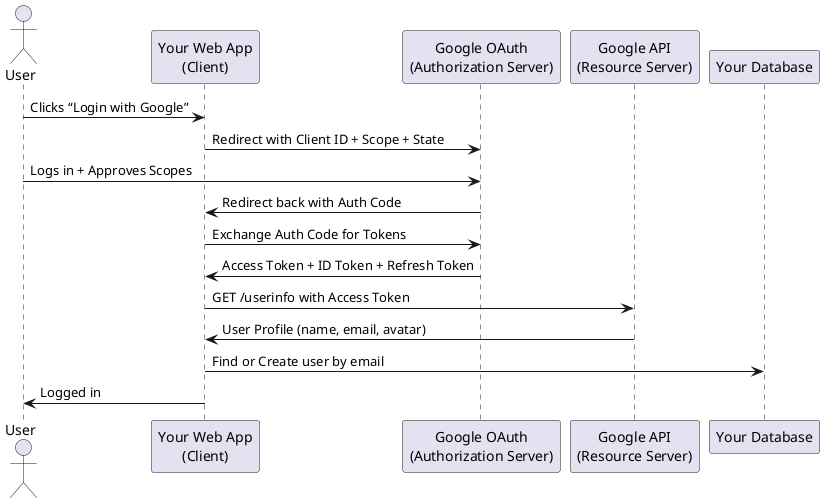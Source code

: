 @startuml  oAuth Sequence diagram  
actor User
participant "Your Web App\n(Client)" as App
participant "Google OAuth\n(Authorization Server)" as Google
participant "Google API\n(Resource Server)" as GoogleAPI
participant "Your Database" as DB

User -> App : Clicks “Login with Google”
App -> Google : Redirect with Client ID + Scope + State
User -> Google : Logs in + Approves Scopes
Google -> App : Redirect back with Auth Code

App -> Google : Exchange Auth Code for Tokens
Google -> App : Access Token + ID Token + Refresh Token

App -> GoogleAPI : GET /userinfo with Access Token
GoogleAPI -> App : User Profile (name, email, avatar)

App -> DB : Find or Create user by email
App -> User : Logged in
@enduml
